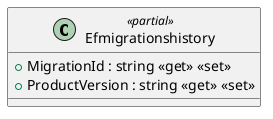 @startuml
class Efmigrationshistory <<partial>> {
    + MigrationId : string <<get>> <<set>>
    + ProductVersion : string <<get>> <<set>>
}
@enduml
